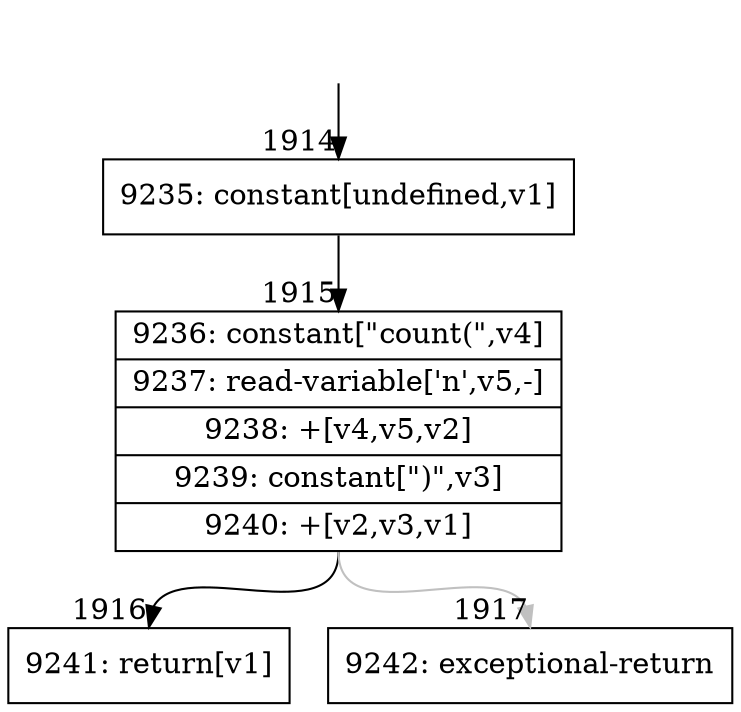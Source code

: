 digraph {
rankdir="TD"
BB_entry131[shape=none,label=""];
BB_entry131 -> BB1914 [tailport=s, headport=n, headlabel="    1914"]
BB1914 [shape=record label="{9235: constant[undefined,v1]}" ] 
BB1914 -> BB1915 [tailport=s, headport=n, headlabel="      1915"]
BB1915 [shape=record label="{9236: constant[\"count(\",v4]|9237: read-variable['n',v5,-]|9238: +[v4,v5,v2]|9239: constant[\")\",v3]|9240: +[v2,v3,v1]}" ] 
BB1915 -> BB1916 [tailport=s, headport=n, headlabel="      1916"]
BB1915 -> BB1917 [tailport=s, headport=n, color=gray, headlabel="      1917"]
BB1916 [shape=record label="{9241: return[v1]}" ] 
BB1917 [shape=record label="{9242: exceptional-return}" ] 
//#$~ 1135
}
